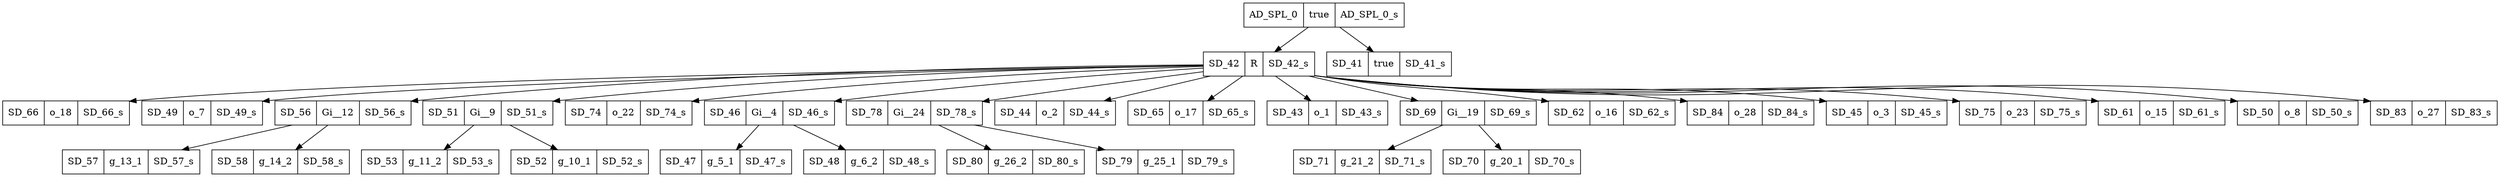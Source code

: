 digraph graphname {
AD_SPL_0[shape=record, label="{{AD_SPL_0|true|AD_SPL_0_s}}"];
SD_42[shape=record, label="{{SD_42|R|SD_42_s}}"];
SD_66[shape=record, label="{{SD_66|o_18|SD_66_s}}"];
SD_49[shape=record, label="{{SD_49|o_7|SD_49_s}}"];
SD_56[shape=record, label="{{SD_56|Gi__12|SD_56_s}}"];
SD_57[shape=record, label="{{SD_57|g_13_1|SD_57_s}}"];
SD_58[shape=record, label="{{SD_58|g_14_2|SD_58_s}}"];
SD_51[shape=record, label="{{SD_51|Gi__9|SD_51_s}}"];
SD_53[shape=record, label="{{SD_53|g_11_2|SD_53_s}}"];
SD_52[shape=record, label="{{SD_52|g_10_1|SD_52_s}}"];
SD_74[shape=record, label="{{SD_74|o_22|SD_74_s}}"];
SD_46[shape=record, label="{{SD_46|Gi__4|SD_46_s}}"];
SD_47[shape=record, label="{{SD_47|g_5_1|SD_47_s}}"];
SD_48[shape=record, label="{{SD_48|g_6_2|SD_48_s}}"];
SD_78[shape=record, label="{{SD_78|Gi__24|SD_78_s}}"];
SD_80[shape=record, label="{{SD_80|g_26_2|SD_80_s}}"];
SD_79[shape=record, label="{{SD_79|g_25_1|SD_79_s}}"];
SD_44[shape=record, label="{{SD_44|o_2|SD_44_s}}"];
SD_65[shape=record, label="{{SD_65|o_17|SD_65_s}}"];
SD_43[shape=record, label="{{SD_43|o_1|SD_43_s}}"];
SD_69[shape=record, label="{{SD_69|Gi__19|SD_69_s}}"];
SD_71[shape=record, label="{{SD_71|g_21_2|SD_71_s}}"];
SD_70[shape=record, label="{{SD_70|g_20_1|SD_70_s}}"];
SD_62[shape=record, label="{{SD_62|o_16|SD_62_s}}"];
SD_84[shape=record, label="{{SD_84|o_28|SD_84_s}}"];
SD_45[shape=record, label="{{SD_45|o_3|SD_45_s}}"];
SD_75[shape=record, label="{{SD_75|o_23|SD_75_s}}"];
SD_61[shape=record, label="{{SD_61|o_15|SD_61_s}}"];
SD_50[shape=record, label="{{SD_50|o_8|SD_50_s}}"];
SD_83[shape=record, label="{{SD_83|o_27|SD_83_s}}"];
SD_41[shape=record, label="{{SD_41|true|SD_41_s}}"];
AD_SPL_0 -> SD_42;
SD_42 -> SD_66;
SD_42 -> SD_49;
SD_42 -> SD_56;
SD_56 -> SD_57;
SD_56 -> SD_58;
SD_42 -> SD_51;
SD_51 -> SD_53;
SD_51 -> SD_52;
SD_42 -> SD_74;
SD_42 -> SD_46;
SD_46 -> SD_47;
SD_46 -> SD_48;
SD_42 -> SD_78;
SD_78 -> SD_80;
SD_78 -> SD_79;
SD_42 -> SD_44;
SD_42 -> SD_65;
SD_42 -> SD_43;
SD_42 -> SD_69;
SD_69 -> SD_71;
SD_69 -> SD_70;
SD_42 -> SD_62;
SD_42 -> SD_84;
SD_42 -> SD_45;
SD_42 -> SD_75;
SD_42 -> SD_61;
SD_42 -> SD_50;
SD_42 -> SD_83;
AD_SPL_0 -> SD_41;
}